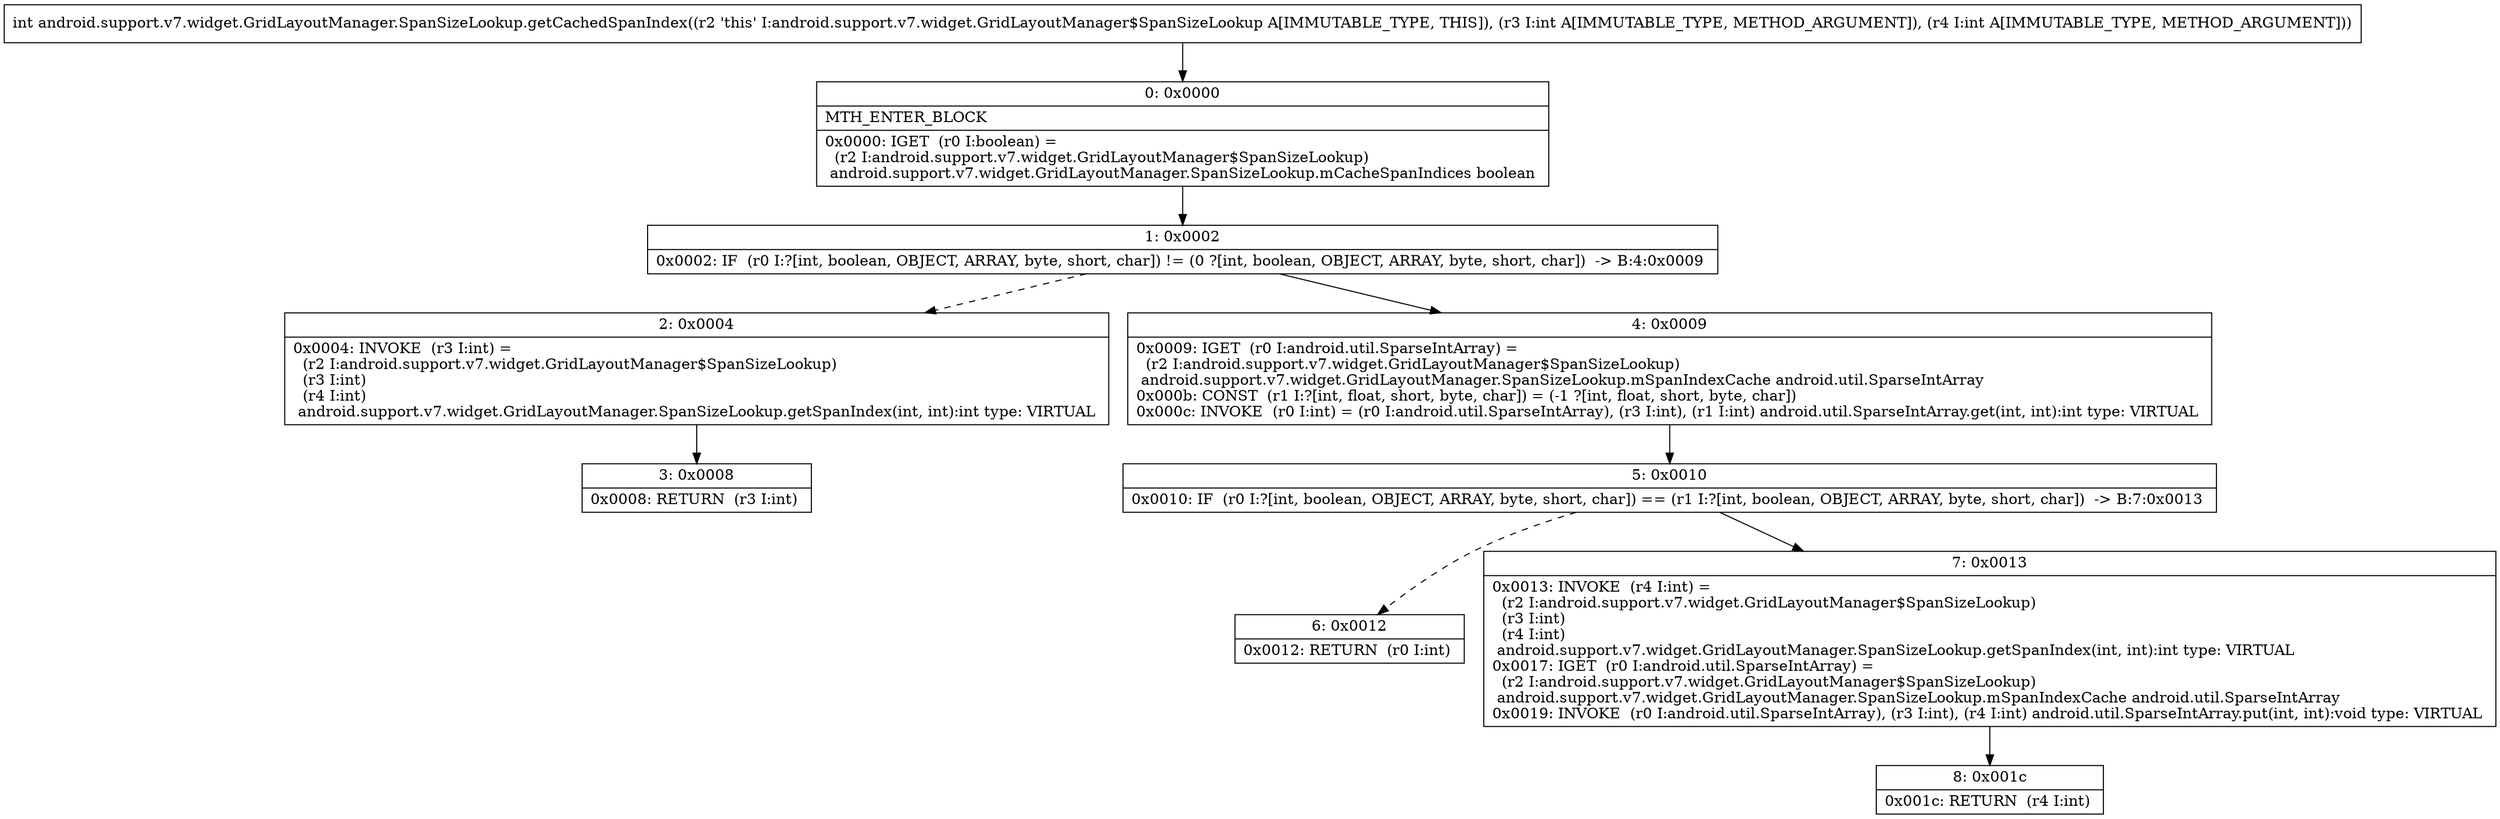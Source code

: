 digraph "CFG forandroid.support.v7.widget.GridLayoutManager.SpanSizeLookup.getCachedSpanIndex(II)I" {
Node_0 [shape=record,label="{0\:\ 0x0000|MTH_ENTER_BLOCK\l|0x0000: IGET  (r0 I:boolean) = \l  (r2 I:android.support.v7.widget.GridLayoutManager$SpanSizeLookup)\l android.support.v7.widget.GridLayoutManager.SpanSizeLookup.mCacheSpanIndices boolean \l}"];
Node_1 [shape=record,label="{1\:\ 0x0002|0x0002: IF  (r0 I:?[int, boolean, OBJECT, ARRAY, byte, short, char]) != (0 ?[int, boolean, OBJECT, ARRAY, byte, short, char])  \-\> B:4:0x0009 \l}"];
Node_2 [shape=record,label="{2\:\ 0x0004|0x0004: INVOKE  (r3 I:int) = \l  (r2 I:android.support.v7.widget.GridLayoutManager$SpanSizeLookup)\l  (r3 I:int)\l  (r4 I:int)\l android.support.v7.widget.GridLayoutManager.SpanSizeLookup.getSpanIndex(int, int):int type: VIRTUAL \l}"];
Node_3 [shape=record,label="{3\:\ 0x0008|0x0008: RETURN  (r3 I:int) \l}"];
Node_4 [shape=record,label="{4\:\ 0x0009|0x0009: IGET  (r0 I:android.util.SparseIntArray) = \l  (r2 I:android.support.v7.widget.GridLayoutManager$SpanSizeLookup)\l android.support.v7.widget.GridLayoutManager.SpanSizeLookup.mSpanIndexCache android.util.SparseIntArray \l0x000b: CONST  (r1 I:?[int, float, short, byte, char]) = (\-1 ?[int, float, short, byte, char]) \l0x000c: INVOKE  (r0 I:int) = (r0 I:android.util.SparseIntArray), (r3 I:int), (r1 I:int) android.util.SparseIntArray.get(int, int):int type: VIRTUAL \l}"];
Node_5 [shape=record,label="{5\:\ 0x0010|0x0010: IF  (r0 I:?[int, boolean, OBJECT, ARRAY, byte, short, char]) == (r1 I:?[int, boolean, OBJECT, ARRAY, byte, short, char])  \-\> B:7:0x0013 \l}"];
Node_6 [shape=record,label="{6\:\ 0x0012|0x0012: RETURN  (r0 I:int) \l}"];
Node_7 [shape=record,label="{7\:\ 0x0013|0x0013: INVOKE  (r4 I:int) = \l  (r2 I:android.support.v7.widget.GridLayoutManager$SpanSizeLookup)\l  (r3 I:int)\l  (r4 I:int)\l android.support.v7.widget.GridLayoutManager.SpanSizeLookup.getSpanIndex(int, int):int type: VIRTUAL \l0x0017: IGET  (r0 I:android.util.SparseIntArray) = \l  (r2 I:android.support.v7.widget.GridLayoutManager$SpanSizeLookup)\l android.support.v7.widget.GridLayoutManager.SpanSizeLookup.mSpanIndexCache android.util.SparseIntArray \l0x0019: INVOKE  (r0 I:android.util.SparseIntArray), (r3 I:int), (r4 I:int) android.util.SparseIntArray.put(int, int):void type: VIRTUAL \l}"];
Node_8 [shape=record,label="{8\:\ 0x001c|0x001c: RETURN  (r4 I:int) \l}"];
MethodNode[shape=record,label="{int android.support.v7.widget.GridLayoutManager.SpanSizeLookup.getCachedSpanIndex((r2 'this' I:android.support.v7.widget.GridLayoutManager$SpanSizeLookup A[IMMUTABLE_TYPE, THIS]), (r3 I:int A[IMMUTABLE_TYPE, METHOD_ARGUMENT]), (r4 I:int A[IMMUTABLE_TYPE, METHOD_ARGUMENT])) }"];
MethodNode -> Node_0;
Node_0 -> Node_1;
Node_1 -> Node_2[style=dashed];
Node_1 -> Node_4;
Node_2 -> Node_3;
Node_4 -> Node_5;
Node_5 -> Node_6[style=dashed];
Node_5 -> Node_7;
Node_7 -> Node_8;
}

